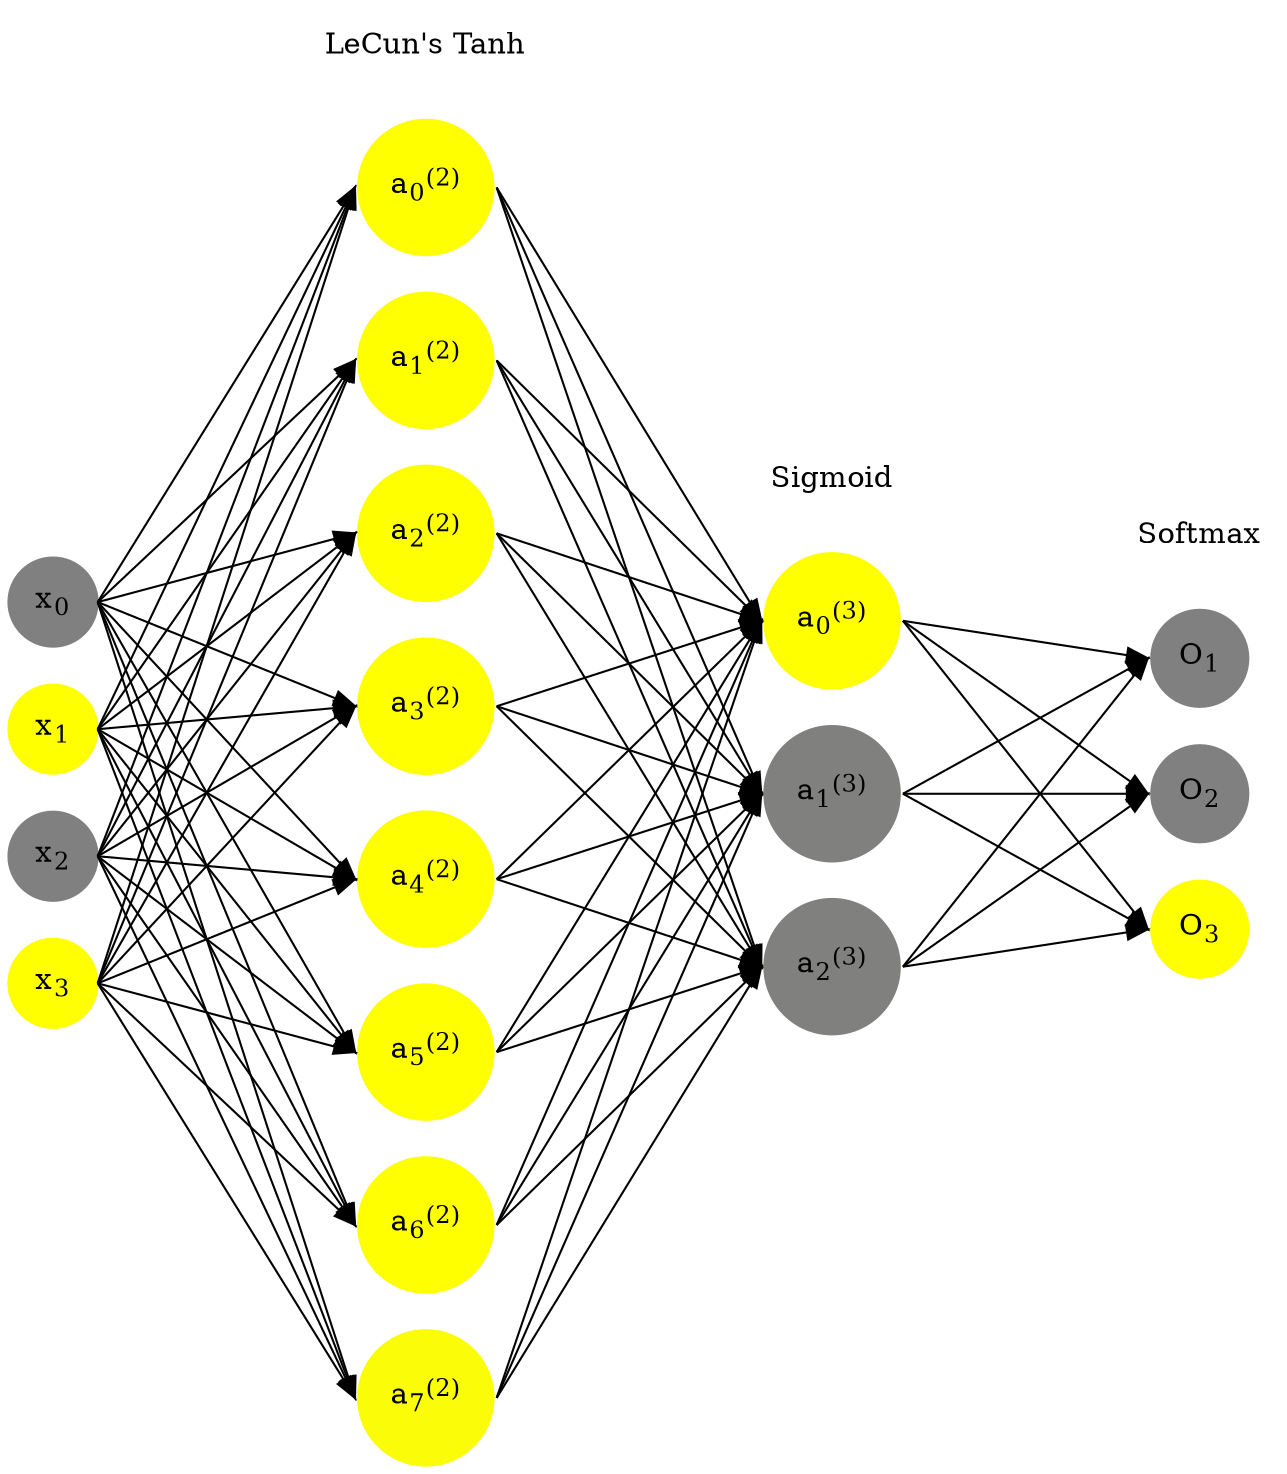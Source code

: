 digraph G {
	rankdir = LR;
	splines=false;
	edge[style=invis];
	ranksep= 1.4;
	{
	node [shape=circle, color="0.1667, 0.0, 0.5", style=filled, fillcolor="0.1667, 0.0, 0.5"];
	x0 [label=<x<sub>0</sub>>];
	}
	{
	node [shape=circle, color="0.1667, 1.0, 1.0", style=filled, fillcolor="0.1667, 1.0, 1.0"];
	x1 [label=<x<sub>1</sub>>];
	}
	{
	node [shape=circle, color="0.1667, 0.0, 0.5", style=filled, fillcolor="0.1667, 0.0, 0.5"];
	x2 [label=<x<sub>2</sub>>];
	}
	{
	node [shape=circle, color="0.1667, 1.0, 1.0", style=filled, fillcolor="0.1667, 1.0, 1.0"];
	x3 [label=<x<sub>3</sub>>];
	}
	{
	node [shape=circle, color="0.1667, 1.514521, 1.257260", style=filled, fillcolor="0.1667, 1.514521, 1.257260"];
	a02 [label=<a<sub>0</sub><sup>(2)</sup>>];
	}
	{
	node [shape=circle, color="0.1667, 1.602415, 1.301208", style=filled, fillcolor="0.1667, 1.602415, 1.301208"];
	a12 [label=<a<sub>1</sub><sup>(2)</sup>>];
	}
	{
	node [shape=circle, color="0.1667, 1.573197, 1.286598", style=filled, fillcolor="0.1667, 1.573197, 1.286598"];
	a22 [label=<a<sub>2</sub><sup>(2)</sup>>];
	}
	{
	node [shape=circle, color="0.1667, 1.461851, 1.230925", style=filled, fillcolor="0.1667, 1.461851, 1.230925"];
	a32 [label=<a<sub>3</sub><sup>(2)</sup>>];
	}
	{
	node [shape=circle, color="0.1667, 1.641166, 1.320583", style=filled, fillcolor="0.1667, 1.641166, 1.320583"];
	a42 [label=<a<sub>4</sub><sup>(2)</sup>>];
	}
	{
	node [shape=circle, color="0.1667, 1.643323, 1.321661", style=filled, fillcolor="0.1667, 1.643323, 1.321661"];
	a52 [label=<a<sub>5</sub><sup>(2)</sup>>];
	}
	{
	node [shape=circle, color="0.1667, 1.120095, 1.060048", style=filled, fillcolor="0.1667, 1.120095, 1.060048"];
	a62 [label=<a<sub>6</sub><sup>(2)</sup>>];
	}
	{
	node [shape=circle, color="0.1667, 0.969005, 0.984503", style=filled, fillcolor="0.1667, 0.969005, 0.984503"];
	a72 [label=<a<sub>7</sub><sup>(2)</sup>>];
	}
	{
	node [shape=circle, color="0.1667, 0.999981, 0.999990", style=filled, fillcolor="0.1667, 0.999981, 0.999990"];
	a03 [label=<a<sub>0</sub><sup>(3)</sup>>];
	}
	{
	node [shape=circle, color="0.1667, 0.000046, 0.500023", style=filled, fillcolor="0.1667, 0.000046, 0.500023"];
	a13 [label=<a<sub>1</sub><sup>(3)</sup>>];
	}
	{
	node [shape=circle, color="0.1667, 0.000002, 0.500001", style=filled, fillcolor="0.1667, 0.000002, 0.500001"];
	a23 [label=<a<sub>2</sub><sup>(3)</sup>>];
	}
	{
	node [shape=circle, color="0.1667, 0.0, 0.5", style=filled, fillcolor="0.1667, 0.0, 0.5"];
	O1 [label=<O<sub>1</sub>>];
	}
	{
	node [shape=circle, color="0.1667, 0.0, 0.5", style=filled, fillcolor="0.1667, 0.0, 0.5"];
	O2 [label=<O<sub>2</sub>>];
	}
	{
	node [shape=circle, color="0.1667, 1.0, 1.0", style=filled, fillcolor="0.1667, 1.0, 1.0"];
	O3 [label=<O<sub>3</sub>>];
	}
	{
	rank=same;
	x0->x1->x2->x3;
	}
	{
	rank=same;
	a02->a12->a22->a32->a42->a52->a62->a72;
	}
	{
	rank=same;
	a03->a13->a23;
	}
	{
	rank=same;
	O1->O2->O3;
	}
	l1 [shape=plaintext,label="LeCun's Tanh"];
	l1->a02;
	{rank=same; l1;a02};
	l2 [shape=plaintext,label="Sigmoid"];
	l2->a03;
	{rank=same; l2;a03};
	l3 [shape=plaintext,label="Softmax"];
	l3->O1;
	{rank=same; l3;O1};
edge[style=solid, tailport=e, headport=w];
	{x0;x1;x2;x3} -> {a02;a12;a22;a32;a42;a52;a62;a72};
	{a02;a12;a22;a32;a42;a52;a62;a72} -> {a03;a13;a23};
	{a03;a13;a23} -> {O1,O2,O3};
}